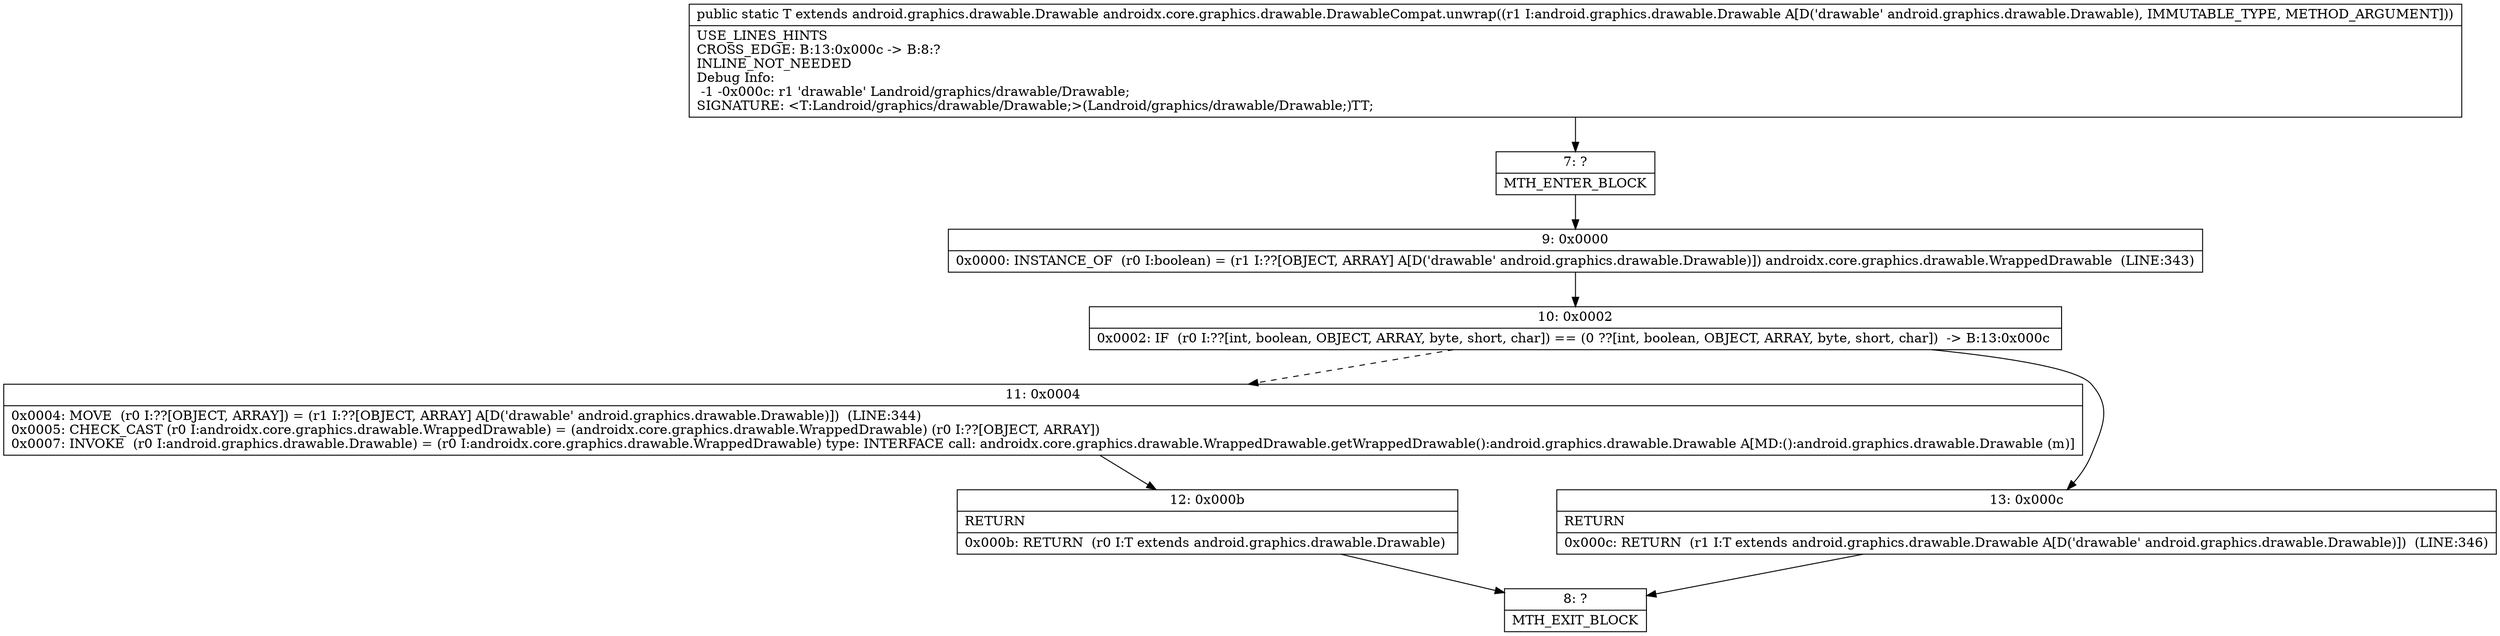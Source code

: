 digraph "CFG forandroidx.core.graphics.drawable.DrawableCompat.unwrap(Landroid\/graphics\/drawable\/Drawable;)Landroid\/graphics\/drawable\/Drawable;" {
Node_7 [shape=record,label="{7\:\ ?|MTH_ENTER_BLOCK\l}"];
Node_9 [shape=record,label="{9\:\ 0x0000|0x0000: INSTANCE_OF  (r0 I:boolean) = (r1 I:??[OBJECT, ARRAY] A[D('drawable' android.graphics.drawable.Drawable)]) androidx.core.graphics.drawable.WrappedDrawable  (LINE:343)\l}"];
Node_10 [shape=record,label="{10\:\ 0x0002|0x0002: IF  (r0 I:??[int, boolean, OBJECT, ARRAY, byte, short, char]) == (0 ??[int, boolean, OBJECT, ARRAY, byte, short, char])  \-\> B:13:0x000c \l}"];
Node_11 [shape=record,label="{11\:\ 0x0004|0x0004: MOVE  (r0 I:??[OBJECT, ARRAY]) = (r1 I:??[OBJECT, ARRAY] A[D('drawable' android.graphics.drawable.Drawable)])  (LINE:344)\l0x0005: CHECK_CAST (r0 I:androidx.core.graphics.drawable.WrappedDrawable) = (androidx.core.graphics.drawable.WrappedDrawable) (r0 I:??[OBJECT, ARRAY]) \l0x0007: INVOKE  (r0 I:android.graphics.drawable.Drawable) = (r0 I:androidx.core.graphics.drawable.WrappedDrawable) type: INTERFACE call: androidx.core.graphics.drawable.WrappedDrawable.getWrappedDrawable():android.graphics.drawable.Drawable A[MD:():android.graphics.drawable.Drawable (m)]\l}"];
Node_12 [shape=record,label="{12\:\ 0x000b|RETURN\l|0x000b: RETURN  (r0 I:T extends android.graphics.drawable.Drawable) \l}"];
Node_8 [shape=record,label="{8\:\ ?|MTH_EXIT_BLOCK\l}"];
Node_13 [shape=record,label="{13\:\ 0x000c|RETURN\l|0x000c: RETURN  (r1 I:T extends android.graphics.drawable.Drawable A[D('drawable' android.graphics.drawable.Drawable)])  (LINE:346)\l}"];
MethodNode[shape=record,label="{public static T extends android.graphics.drawable.Drawable androidx.core.graphics.drawable.DrawableCompat.unwrap((r1 I:android.graphics.drawable.Drawable A[D('drawable' android.graphics.drawable.Drawable), IMMUTABLE_TYPE, METHOD_ARGUMENT]))  | USE_LINES_HINTS\lCROSS_EDGE: B:13:0x000c \-\> B:8:?\lINLINE_NOT_NEEDED\lDebug Info:\l  \-1 \-0x000c: r1 'drawable' Landroid\/graphics\/drawable\/Drawable;\lSIGNATURE: \<T:Landroid\/graphics\/drawable\/Drawable;\>(Landroid\/graphics\/drawable\/Drawable;)TT;\l}"];
MethodNode -> Node_7;Node_7 -> Node_9;
Node_9 -> Node_10;
Node_10 -> Node_11[style=dashed];
Node_10 -> Node_13;
Node_11 -> Node_12;
Node_12 -> Node_8;
Node_13 -> Node_8;
}

